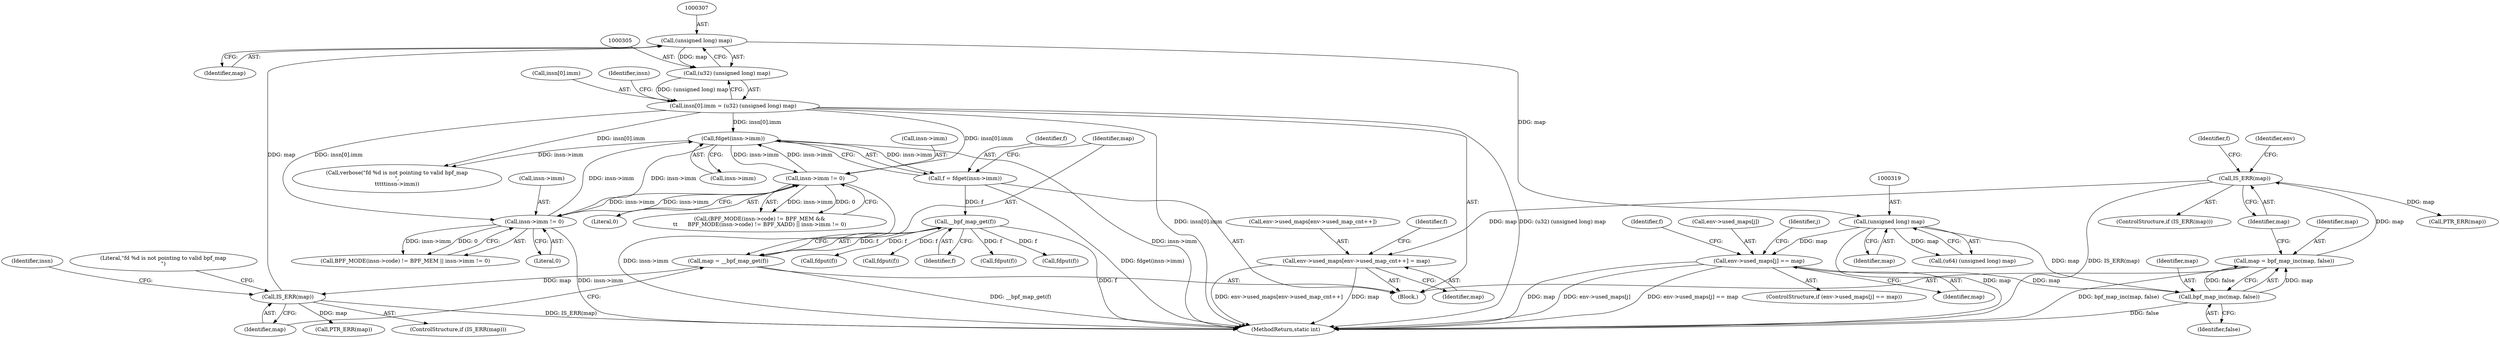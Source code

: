 digraph "0_linux_92117d8443bc5afacc8d5ba82e541946310f106e_4@array" {
"1000371" [label="(Call,env->used_maps[env->used_map_cnt++] = map)"];
"1000363" [label="(Call,IS_ERR(map))"];
"1000357" [label="(Call,map = bpf_map_inc(map, false))"];
"1000359" [label="(Call,bpf_map_inc(map, false))"];
"1000334" [label="(Call,env->used_maps[j] == map)"];
"1000318" [label="(Call,(unsigned long) map)"];
"1000306" [label="(Call,(unsigned long) map)"];
"1000287" [label="(Call,IS_ERR(map))"];
"1000282" [label="(Call,map = __bpf_map_get(f))"];
"1000284" [label="(Call,__bpf_map_get(f))"];
"1000276" [label="(Call,f = fdget(insn->imm))"];
"1000278" [label="(Call,fdget(insn->imm))"];
"1000187" [label="(Call,insn->imm != 0)"];
"1000298" [label="(Call,insn[0].imm = (u32) (unsigned long) map)"];
"1000304" [label="(Call,(u32) (unsigned long) map)"];
"1000154" [label="(Call,insn->imm != 0)"];
"1000306" [label="(Call,(unsigned long) map)"];
"1000283" [label="(Identifier,map)"];
"1000301" [label="(Identifier,insn)"];
"1000318" [label="(Call,(unsigned long) map)"];
"1000381" [label="(Call,fdput(f))"];
"1000342" [label="(Call,fdput(f))"];
"1000340" [label="(Identifier,map)"];
"1000278" [label="(Call,fdget(insn->imm))"];
"1000277" [label="(Identifier,f)"];
"1000187" [label="(Call,insn->imm != 0)"];
"1000343" [label="(Identifier,f)"];
"1000276" [label="(Call,f = fdget(insn->imm))"];
"1000360" [label="(Identifier,map)"];
"1000382" [label="(Identifier,f)"];
"1000282" [label="(Call,map = __bpf_map_get(f))"];
"1000288" [label="(Identifier,map)"];
"1000147" [label="(Call,BPF_MODE(insn->code) != BPF_MEM || insn->imm != 0)"];
"1000158" [label="(Literal,0)"];
"1000296" [label="(Call,PTR_ERR(map))"];
"1000290" [label="(Call,verbose(\"fd %d is not pointing to valid bpf_map\n\",\n\t\t\t\t\tinsn->imm))"];
"1000372" [label="(Call,env->used_maps[env->used_map_cnt++])"];
"1000363" [label="(Call,IS_ERR(map))"];
"1000352" [label="(Call,fdput(f))"];
"1000335" [label="(Call,env->used_maps[j])"];
"1000359" [label="(Call,bpf_map_inc(map, false))"];
"1000358" [label="(Identifier,map)"];
"1000380" [label="(Identifier,map)"];
"1000291" [label="(Literal,\"fd %d is not pointing to valid bpf_map\n\")"];
"1000279" [label="(Call,insn->imm)"];
"1000298" [label="(Call,insn[0].imm = (u32) (unsigned long) map)"];
"1000299" [label="(Call,insn[0].imm)"];
"1000357" [label="(Call,map = bpf_map_inc(map, false))"];
"1000371" [label="(Call,env->used_maps[env->used_map_cnt++] = map)"];
"1000334" [label="(Call,env->used_maps[j] == map)"];
"1000308" [label="(Identifier,map)"];
"1000304" [label="(Call,(u32) (unsigned long) map)"];
"1000286" [label="(ControlStructure,if (IS_ERR(map)))"];
"1000284" [label="(Call,__bpf_map_get(f))"];
"1000390" [label="(MethodReturn,static int)"];
"1000188" [label="(Call,insn->imm)"];
"1000210" [label="(Block,)"];
"1000369" [label="(Call,PTR_ERR(map))"];
"1000312" [label="(Identifier,insn)"];
"1000362" [label="(ControlStructure,if (IS_ERR(map)))"];
"1000285" [label="(Identifier,f)"];
"1000374" [label="(Identifier,env)"];
"1000154" [label="(Call,insn->imm != 0)"];
"1000155" [label="(Call,insn->imm)"];
"1000320" [label="(Identifier,map)"];
"1000361" [label="(Identifier,false)"];
"1000367" [label="(Identifier,f)"];
"1000316" [label="(Call,(u64) (unsigned long) map)"];
"1000366" [label="(Call,fdput(f))"];
"1000191" [label="(Literal,0)"];
"1000287" [label="(Call,IS_ERR(map))"];
"1000173" [label="(Call,(BPF_MODE(insn->code) != BPF_MEM &&\n\t\t      BPF_MODE(insn->code) != BPF_XADD) || insn->imm != 0)"];
"1000332" [label="(Identifier,j)"];
"1000333" [label="(ControlStructure,if (env->used_maps[j] == map))"];
"1000364" [label="(Identifier,map)"];
"1000371" -> "1000210"  [label="AST: "];
"1000371" -> "1000380"  [label="CFG: "];
"1000372" -> "1000371"  [label="AST: "];
"1000380" -> "1000371"  [label="AST: "];
"1000382" -> "1000371"  [label="CFG: "];
"1000371" -> "1000390"  [label="DDG: map"];
"1000371" -> "1000390"  [label="DDG: env->used_maps[env->used_map_cnt++]"];
"1000363" -> "1000371"  [label="DDG: map"];
"1000363" -> "1000362"  [label="AST: "];
"1000363" -> "1000364"  [label="CFG: "];
"1000364" -> "1000363"  [label="AST: "];
"1000367" -> "1000363"  [label="CFG: "];
"1000374" -> "1000363"  [label="CFG: "];
"1000363" -> "1000390"  [label="DDG: IS_ERR(map)"];
"1000357" -> "1000363"  [label="DDG: map"];
"1000363" -> "1000369"  [label="DDG: map"];
"1000357" -> "1000210"  [label="AST: "];
"1000357" -> "1000359"  [label="CFG: "];
"1000358" -> "1000357"  [label="AST: "];
"1000359" -> "1000357"  [label="AST: "];
"1000364" -> "1000357"  [label="CFG: "];
"1000357" -> "1000390"  [label="DDG: bpf_map_inc(map, false)"];
"1000359" -> "1000357"  [label="DDG: map"];
"1000359" -> "1000357"  [label="DDG: false"];
"1000359" -> "1000361"  [label="CFG: "];
"1000360" -> "1000359"  [label="AST: "];
"1000361" -> "1000359"  [label="AST: "];
"1000359" -> "1000390"  [label="DDG: false"];
"1000334" -> "1000359"  [label="DDG: map"];
"1000318" -> "1000359"  [label="DDG: map"];
"1000334" -> "1000333"  [label="AST: "];
"1000334" -> "1000340"  [label="CFG: "];
"1000335" -> "1000334"  [label="AST: "];
"1000340" -> "1000334"  [label="AST: "];
"1000343" -> "1000334"  [label="CFG: "];
"1000332" -> "1000334"  [label="CFG: "];
"1000334" -> "1000390"  [label="DDG: env->used_maps[j] == map"];
"1000334" -> "1000390"  [label="DDG: map"];
"1000334" -> "1000390"  [label="DDG: env->used_maps[j]"];
"1000318" -> "1000334"  [label="DDG: map"];
"1000318" -> "1000316"  [label="AST: "];
"1000318" -> "1000320"  [label="CFG: "];
"1000319" -> "1000318"  [label="AST: "];
"1000320" -> "1000318"  [label="AST: "];
"1000316" -> "1000318"  [label="CFG: "];
"1000318" -> "1000390"  [label="DDG: map"];
"1000318" -> "1000316"  [label="DDG: map"];
"1000306" -> "1000318"  [label="DDG: map"];
"1000306" -> "1000304"  [label="AST: "];
"1000306" -> "1000308"  [label="CFG: "];
"1000307" -> "1000306"  [label="AST: "];
"1000308" -> "1000306"  [label="AST: "];
"1000304" -> "1000306"  [label="CFG: "];
"1000306" -> "1000304"  [label="DDG: map"];
"1000287" -> "1000306"  [label="DDG: map"];
"1000287" -> "1000286"  [label="AST: "];
"1000287" -> "1000288"  [label="CFG: "];
"1000288" -> "1000287"  [label="AST: "];
"1000291" -> "1000287"  [label="CFG: "];
"1000301" -> "1000287"  [label="CFG: "];
"1000287" -> "1000390"  [label="DDG: IS_ERR(map)"];
"1000282" -> "1000287"  [label="DDG: map"];
"1000287" -> "1000296"  [label="DDG: map"];
"1000282" -> "1000210"  [label="AST: "];
"1000282" -> "1000284"  [label="CFG: "];
"1000283" -> "1000282"  [label="AST: "];
"1000284" -> "1000282"  [label="AST: "];
"1000288" -> "1000282"  [label="CFG: "];
"1000282" -> "1000390"  [label="DDG: __bpf_map_get(f)"];
"1000284" -> "1000282"  [label="DDG: f"];
"1000284" -> "1000285"  [label="CFG: "];
"1000285" -> "1000284"  [label="AST: "];
"1000284" -> "1000390"  [label="DDG: f"];
"1000276" -> "1000284"  [label="DDG: f"];
"1000284" -> "1000342"  [label="DDG: f"];
"1000284" -> "1000352"  [label="DDG: f"];
"1000284" -> "1000366"  [label="DDG: f"];
"1000284" -> "1000381"  [label="DDG: f"];
"1000276" -> "1000210"  [label="AST: "];
"1000276" -> "1000278"  [label="CFG: "];
"1000277" -> "1000276"  [label="AST: "];
"1000278" -> "1000276"  [label="AST: "];
"1000283" -> "1000276"  [label="CFG: "];
"1000276" -> "1000390"  [label="DDG: fdget(insn->imm)"];
"1000278" -> "1000276"  [label="DDG: insn->imm"];
"1000278" -> "1000279"  [label="CFG: "];
"1000279" -> "1000278"  [label="AST: "];
"1000278" -> "1000390"  [label="DDG: insn->imm"];
"1000278" -> "1000154"  [label="DDG: insn->imm"];
"1000278" -> "1000187"  [label="DDG: insn->imm"];
"1000187" -> "1000278"  [label="DDG: insn->imm"];
"1000298" -> "1000278"  [label="DDG: insn[0].imm"];
"1000154" -> "1000278"  [label="DDG: insn->imm"];
"1000278" -> "1000290"  [label="DDG: insn->imm"];
"1000187" -> "1000173"  [label="AST: "];
"1000187" -> "1000191"  [label="CFG: "];
"1000188" -> "1000187"  [label="AST: "];
"1000191" -> "1000187"  [label="AST: "];
"1000173" -> "1000187"  [label="CFG: "];
"1000187" -> "1000390"  [label="DDG: insn->imm"];
"1000187" -> "1000154"  [label="DDG: insn->imm"];
"1000187" -> "1000173"  [label="DDG: insn->imm"];
"1000187" -> "1000173"  [label="DDG: 0"];
"1000298" -> "1000187"  [label="DDG: insn[0].imm"];
"1000154" -> "1000187"  [label="DDG: insn->imm"];
"1000298" -> "1000210"  [label="AST: "];
"1000298" -> "1000304"  [label="CFG: "];
"1000299" -> "1000298"  [label="AST: "];
"1000304" -> "1000298"  [label="AST: "];
"1000312" -> "1000298"  [label="CFG: "];
"1000298" -> "1000390"  [label="DDG: (u32) (unsigned long) map"];
"1000298" -> "1000390"  [label="DDG: insn[0].imm"];
"1000298" -> "1000154"  [label="DDG: insn[0].imm"];
"1000298" -> "1000290"  [label="DDG: insn[0].imm"];
"1000304" -> "1000298"  [label="DDG: (unsigned long) map"];
"1000305" -> "1000304"  [label="AST: "];
"1000154" -> "1000147"  [label="AST: "];
"1000154" -> "1000158"  [label="CFG: "];
"1000155" -> "1000154"  [label="AST: "];
"1000158" -> "1000154"  [label="AST: "];
"1000147" -> "1000154"  [label="CFG: "];
"1000154" -> "1000390"  [label="DDG: insn->imm"];
"1000154" -> "1000147"  [label="DDG: insn->imm"];
"1000154" -> "1000147"  [label="DDG: 0"];
}
